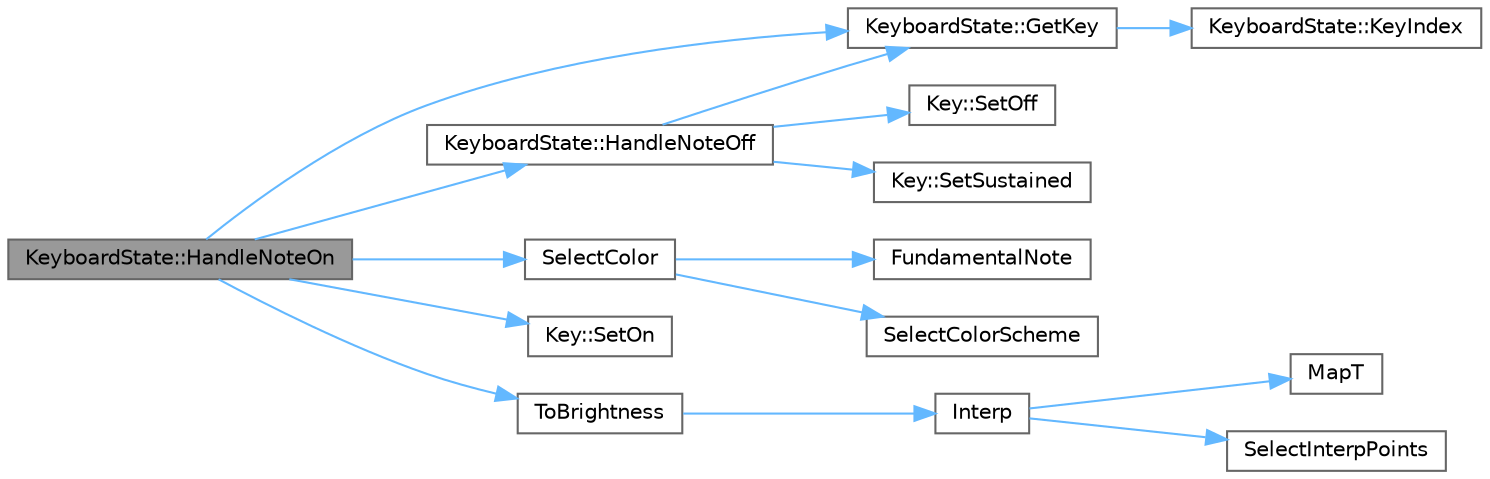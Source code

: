 digraph "KeyboardState::HandleNoteOn"
{
 // LATEX_PDF_SIZE
  bgcolor="transparent";
  edge [fontname=Helvetica,fontsize=10,labelfontname=Helvetica,labelfontsize=10];
  node [fontname=Helvetica,fontsize=10,shape=box,height=0.2,width=0.4];
  rankdir="LR";
  Node1 [id="Node000001",label="KeyboardState::HandleNoteOn",height=0.2,width=0.4,color="gray40", fillcolor="grey60", style="filled", fontcolor="black",tooltip=" "];
  Node1 -> Node2 [id="edge1_Node000001_Node000002",color="steelblue1",style="solid",tooltip=" "];
  Node2 [id="Node000002",label="KeyboardState::GetKey",height=0.2,width=0.4,color="grey40", fillcolor="white", style="filled",URL="$db/d37/class_keyboard_state.html#aabaa53bea4f73d33d643c297b199c496",tooltip=" "];
  Node2 -> Node3 [id="edge2_Node000002_Node000003",color="steelblue1",style="solid",tooltip=" "];
  Node3 [id="Node000003",label="KeyboardState::KeyIndex",height=0.2,width=0.4,color="grey40", fillcolor="white", style="filled",URL="$db/d37/class_keyboard_state.html#a7743d2ab908d76bca89c0e776cdc0e87",tooltip=" "];
  Node1 -> Node4 [id="edge3_Node000001_Node000004",color="steelblue1",style="solid",tooltip=" "];
  Node4 [id="Node000004",label="KeyboardState::HandleNoteOff",height=0.2,width=0.4,color="grey40", fillcolor="white", style="filled",URL="$db/d37/class_keyboard_state.html#af3b786ba848c2366f40115cd8765a697",tooltip=" "];
  Node4 -> Node2 [id="edge4_Node000004_Node000002",color="steelblue1",style="solid",tooltip=" "];
  Node4 -> Node5 [id="edge5_Node000004_Node000005",color="steelblue1",style="solid",tooltip=" "];
  Node5 [id="Node000005",label="Key::SetOff",height=0.2,width=0.4,color="grey40", fillcolor="white", style="filled",URL="$db/d42/struct_key.html#a03534d492ab55aa8e9c24165e76b4356",tooltip=" "];
  Node4 -> Node6 [id="edge6_Node000004_Node000006",color="steelblue1",style="solid",tooltip=" "];
  Node6 [id="Node000006",label="Key::SetSustained",height=0.2,width=0.4,color="grey40", fillcolor="white", style="filled",URL="$db/d42/struct_key.html#a2280240471eb2ce07a8199d9f48b97b1",tooltip=" "];
  Node1 -> Node7 [id="edge7_Node000001_Node000007",color="steelblue1",style="solid",tooltip=" "];
  Node7 [id="Node000007",label="SelectColor",height=0.2,width=0.4,color="grey40", fillcolor="white", style="filled",URL="$d4/df0/color__mapper_8cpp.html#a9378fdefea161b74d71b2780f8f5bd04",tooltip=" "];
  Node7 -> Node8 [id="edge8_Node000007_Node000008",color="steelblue1",style="solid",tooltip=" "];
  Node8 [id="Node000008",label="FundamentalNote",height=0.2,width=0.4,color="grey40", fillcolor="white", style="filled",URL="$df/d2d/util_8cpp.html#a2929e37e7d771233ea4c11b572b34f63",tooltip=" "];
  Node7 -> Node9 [id="edge9_Node000007_Node000009",color="steelblue1",style="solid",tooltip=" "];
  Node9 [id="Node000009",label="SelectColorScheme",height=0.2,width=0.4,color="grey40", fillcolor="white", style="filled",URL="$d4/df0/color__mapper_8cpp.html#a4a61d57f48dcaf2ba4bcd9ed95deafdc",tooltip=" "];
  Node1 -> Node10 [id="edge10_Node000001_Node000010",color="steelblue1",style="solid",tooltip=" "];
  Node10 [id="Node000010",label="Key::SetOn",height=0.2,width=0.4,color="grey40", fillcolor="white", style="filled",URL="$db/d42/struct_key.html#aac1e4bbcbcb9a42046e1c68477fb7dd4",tooltip=" "];
  Node1 -> Node11 [id="edge11_Node000001_Node000011",color="steelblue1",style="solid",tooltip=" "];
  Node11 [id="Node000011",label="ToBrightness",height=0.2,width=0.4,color="grey40", fillcolor="white", style="filled",URL="$df/d2d/util_8cpp.html#ab2d4e7dba14588151a9603ebb0b13cf3",tooltip=" "];
  Node11 -> Node12 [id="edge12_Node000011_Node000012",color="steelblue1",style="solid",tooltip=" "];
  Node12 [id="Node000012",label="Interp",height=0.2,width=0.4,color="grey40", fillcolor="white", style="filled",URL="$d7/dd8/_approximating_function_8h.html#a5b61be736266623d9b4da9a66be9fa8e",tooltip=" "];
  Node12 -> Node13 [id="edge13_Node000012_Node000013",color="steelblue1",style="solid",tooltip=" "];
  Node13 [id="Node000013",label="MapT",height=0.2,width=0.4,color="grey40", fillcolor="white", style="filled",URL="$d7/dd8/_approximating_function_8h.html#adaa033a0d7d5d25b9de906dff963d6d3",tooltip=" "];
  Node12 -> Node14 [id="edge14_Node000012_Node000014",color="steelblue1",style="solid",tooltip=" "];
  Node14 [id="Node000014",label="SelectInterpPoints",height=0.2,width=0.4,color="grey40", fillcolor="white", style="filled",URL="$d7/dd8/_approximating_function_8h.html#ad602af28198426d21f684f254c890fa1",tooltip=" "];
}
